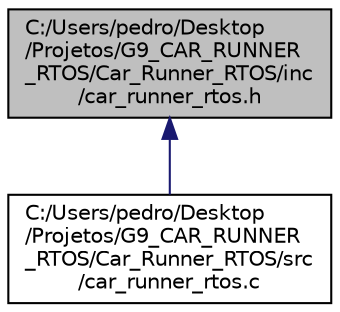 digraph "C:/Users/pedro/Desktop/Projetos/G9_CAR_RUNNER_RTOS/Car_Runner_RTOS/inc/car_runner_rtos.h"
{
 // LATEX_PDF_SIZE
  edge [fontname="Helvetica",fontsize="10",labelfontname="Helvetica",labelfontsize="10"];
  node [fontname="Helvetica",fontsize="10",shape=record];
  Node1 [label="C:/Users/pedro/Desktop\l/Projetos/G9_CAR_RUNNER\l_RTOS/Car_Runner_RTOS/inc\l/car_runner_rtos.h",height=0.2,width=0.4,color="black", fillcolor="grey75", style="filled", fontcolor="black",tooltip=" "];
  Node1 -> Node2 [dir="back",color="midnightblue",fontsize="10",style="solid",fontname="Helvetica"];
  Node2 [label="C:/Users/pedro/Desktop\l/Projetos/G9_CAR_RUNNER\l_RTOS/Car_Runner_RTOS/src\l/car_runner_rtos.c",height=0.2,width=0.4,color="black", fillcolor="white", style="filled",URL="$d8/d42/car__runner__rtos_8c.html",tooltip=" "];
}
